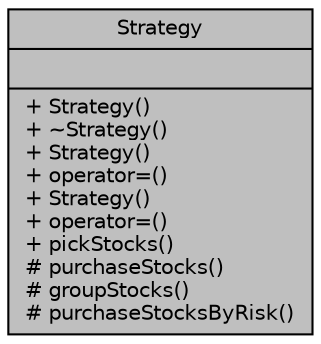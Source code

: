 digraph "Strategy"
{
 // LATEX_PDF_SIZE
  edge [fontname="Helvetica",fontsize="10",labelfontname="Helvetica",labelfontsize="10"];
  node [fontname="Helvetica",fontsize="10",shape=record];
  Node1 [label="{Strategy\n||+ Strategy()\l+ ~Strategy()\l+ Strategy()\l+ operator=()\l+ Strategy()\l+ operator=()\l+ pickStocks()\l# purchaseStocks()\l# groupStocks()\l# purchaseStocksByRisk()\l}",height=0.2,width=0.4,color="black", fillcolor="grey75", style="filled", fontcolor="black",tooltip=" "];
}
